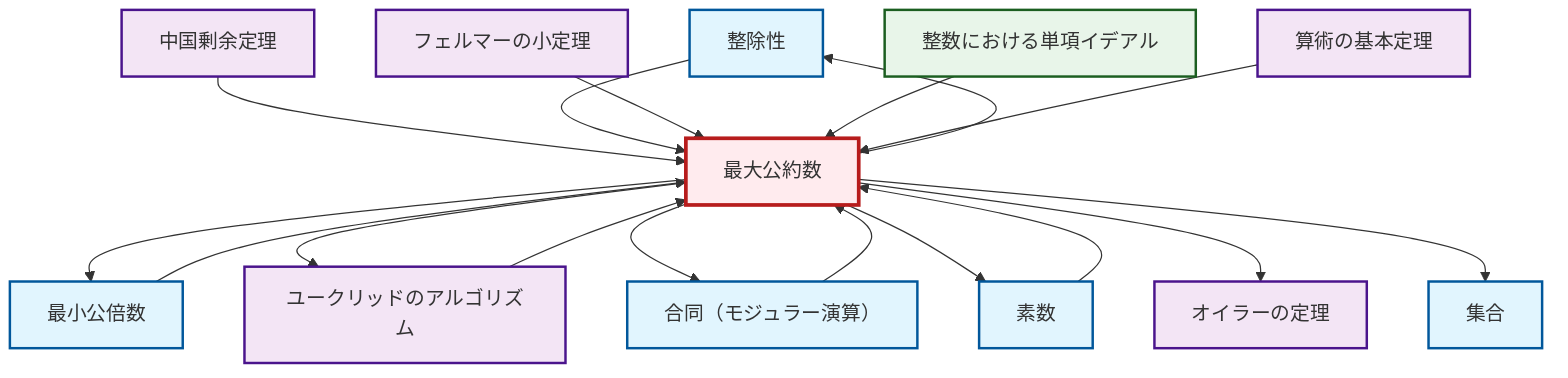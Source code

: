 graph TD
    classDef definition fill:#e1f5fe,stroke:#01579b,stroke-width:2px
    classDef theorem fill:#f3e5f5,stroke:#4a148c,stroke-width:2px
    classDef axiom fill:#fff3e0,stroke:#e65100,stroke-width:2px
    classDef example fill:#e8f5e9,stroke:#1b5e20,stroke-width:2px
    classDef current fill:#ffebee,stroke:#b71c1c,stroke-width:3px
    def-divisibility["整除性"]:::definition
    def-prime["素数"]:::definition
    thm-euler["オイラーの定理"]:::theorem
    def-congruence["合同（モジュラー演算）"]:::definition
    def-set["集合"]:::definition
    def-lcm["最小公倍数"]:::definition
    thm-euclidean-algorithm["ユークリッドのアルゴリズム"]:::theorem
    thm-chinese-remainder["中国剰余定理"]:::theorem
    thm-fermat-little["フェルマーの小定理"]:::theorem
    def-gcd["最大公約数"]:::definition
    ex-principal-ideal["整数における単項イデアル"]:::example
    thm-fundamental-arithmetic["算術の基本定理"]:::theorem
    def-lcm --> def-gcd
    def-gcd --> def-lcm
    def-gcd --> thm-euclidean-algorithm
    def-gcd --> def-congruence
    def-congruence --> def-gcd
    thm-chinese-remainder --> def-gcd
    def-prime --> def-gcd
    def-gcd --> def-divisibility
    def-gcd --> def-prime
    def-divisibility --> def-gcd
    thm-fermat-little --> def-gcd
    ex-principal-ideal --> def-gcd
    thm-euclidean-algorithm --> def-gcd
    thm-fundamental-arithmetic --> def-gcd
    def-gcd --> thm-euler
    def-gcd --> def-set
    class def-gcd current